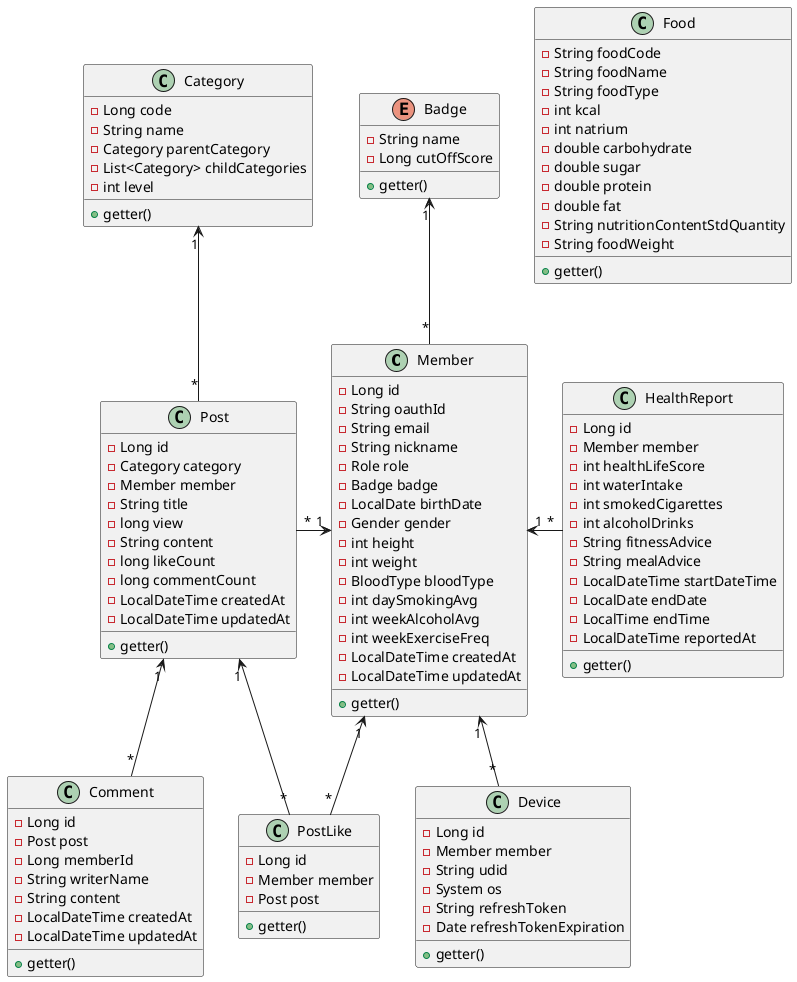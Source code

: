 @startuml

class Member {
    - Long id
    - String oauthId
    - String email
    - String nickname
    - Role role
    - Badge badge
    - LocalDate birthDate
    - Gender gender
    - int height
    - int weight
    - BloodType bloodType
    - int daySmokingAvg
    - int weekAlcoholAvg
    - int weekExerciseFreq
    - LocalDateTime createdAt
    - LocalDateTime updatedAt
    +getter()
}

enum Badge {
    - String name
    - Long cutOffScore
    +getter()
}

class Device {
    - Long id
    - Member member
    - String udid
    - System os
    - String refreshToken
    - Date refreshTokenExpiration
    +getter()
}

class HealthReport {
    - Long id
    - Member member
    - int healthLifeScore
    - int waterIntake
    - int smokedCigarettes
    - int alcoholDrinks
    - String fitnessAdvice
    - String mealAdvice
    - LocalDateTime startDateTime
    - LocalDate endDate
    - LocalTime endTime
    - LocalDateTime reportedAt
    +getter()
}

class Food {
    - String foodCode
    - String foodName
    - String foodType
    - int kcal
    - int natrium
    - double carbohydrate
    - double sugar
    - double protein
    - double fat
    - String nutritionContentStdQuantity
    - String foodWeight
    +getter()
}

class Post {
    - Long id
    - Category category
    - Member member
    - String title
    - long view
    - String content
    - long likeCount
    - long commentCount
    - LocalDateTime createdAt
    - LocalDateTime updatedAt
    +getter()
}

class Category {
    - Long code
    - String name
    - Category parentCategory
    - List<Category> childCategories
    - int level
    +getter()
}

class PostLike {
    - Long id
    - Member member
    - Post post
    +getter()
}

class Comment {
    - Long id
    - Post post
    - Long memberId
    - String writerName
    - String content
    - LocalDateTime createdAt
    - LocalDateTime updatedAt
    +getter()
}

Member "*" -up-> "1" Badge
Device "*" -up-> "1" Member
HealthReport "*" -left-> "1" Member
Post "*" -up-> "1" Category
Post "*" -right-> "1" Member
PostLike "*" -up-> "1" Post
PostLike "*" -up-> "1" Member
Comment "*" -up-> "1" Post

@enduml